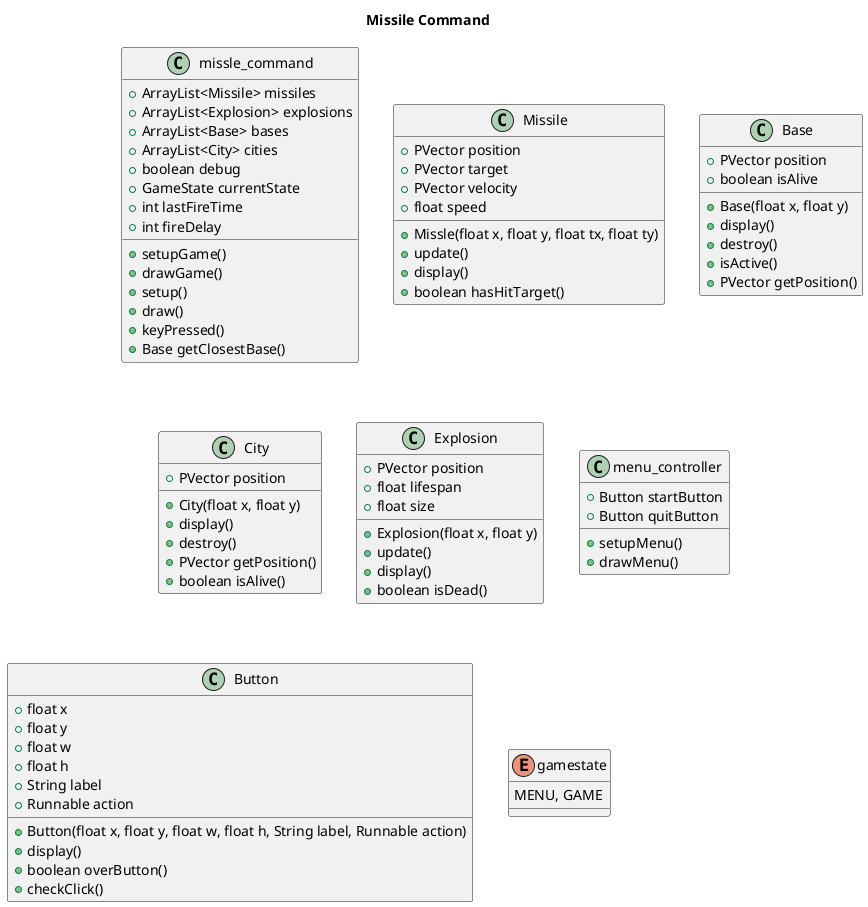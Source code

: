 @startuml Missile Command
title Missile Command

class missle_command {
  +ArrayList<Missile> missiles
  +ArrayList<Explosion> explosions
  +ArrayList<Base> bases
  +ArrayList<City> cities
  +boolean debug
  +GameState currentState
  +int lastFireTime
  +int fireDelay
  +setupGame()
  +drawGame()
  +setup()
  +draw()
  +keyPressed()
  +Base getClosestBase()
}

class Missile {
  +PVector position
  +PVector target
  +PVector velocity
  +float speed
  +Missle(float x, float y, float tx, float ty)
  +update()
  +display()
  +boolean hasHitTarget()
}

class Base {
  +PVector position
  +boolean isAlive
  +Base(float x, float y)
  +display()
  +destroy()
  +isActive()
  +PVector getPosition()
}

class City {
  +PVector position
  +City(float x, float y)
  +display()
  +destroy()
  +PVector getPosition()
  +boolean isAlive()
}

class Explosion {
  +PVector position
  +float lifespan
  +float size
  +Explosion(float x, float y)
  +update()
  +display()
  +boolean isDead()
}

class menu_controller {
  +Button startButton
  +Button quitButton
  +setupMenu()
  +drawMenu()
}

class Button {
  +float x
  +float y
  +float w
  +float h
  +String label
  +Runnable action
  +Button(float x, float y, float w, float h, String label, Runnable action)
  +display()
  +boolean overButton()
  +checkClick()
}
enum gamestate {
  MENU, GAME
}
@enduml